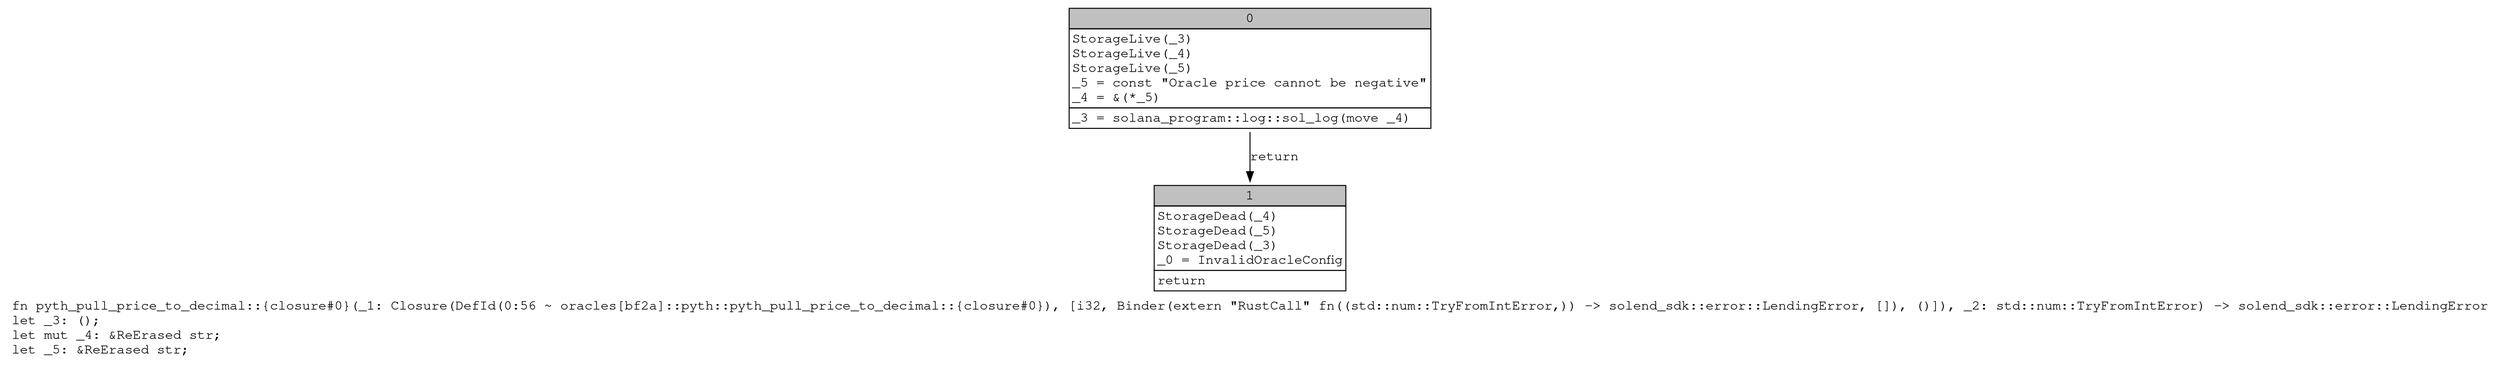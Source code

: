 digraph Mir_0_56 {
    graph [fontname="Courier, monospace"];
    node [fontname="Courier, monospace"];
    edge [fontname="Courier, monospace"];
    label=<fn pyth_pull_price_to_decimal::{closure#0}(_1: Closure(DefId(0:56 ~ oracles[bf2a]::pyth::pyth_pull_price_to_decimal::{closure#0}), [i32, Binder(extern &quot;RustCall&quot; fn((std::num::TryFromIntError,)) -&gt; solend_sdk::error::LendingError, []), ()]), _2: std::num::TryFromIntError) -&gt; solend_sdk::error::LendingError<br align="left"/>let _3: ();<br align="left"/>let mut _4: &amp;ReErased str;<br align="left"/>let _5: &amp;ReErased str;<br align="left"/>>;
    bb0__0_56 [shape="none", label=<<table border="0" cellborder="1" cellspacing="0"><tr><td bgcolor="gray" align="center" colspan="1">0</td></tr><tr><td align="left" balign="left">StorageLive(_3)<br/>StorageLive(_4)<br/>StorageLive(_5)<br/>_5 = const &quot;Oracle price cannot be negative&quot;<br/>_4 = &amp;(*_5)<br/></td></tr><tr><td align="left">_3 = solana_program::log::sol_log(move _4)</td></tr></table>>];
    bb1__0_56 [shape="none", label=<<table border="0" cellborder="1" cellspacing="0"><tr><td bgcolor="gray" align="center" colspan="1">1</td></tr><tr><td align="left" balign="left">StorageDead(_4)<br/>StorageDead(_5)<br/>StorageDead(_3)<br/>_0 = InvalidOracleConfig<br/></td></tr><tr><td align="left">return</td></tr></table>>];
    bb0__0_56 -> bb1__0_56 [label="return"];
}
